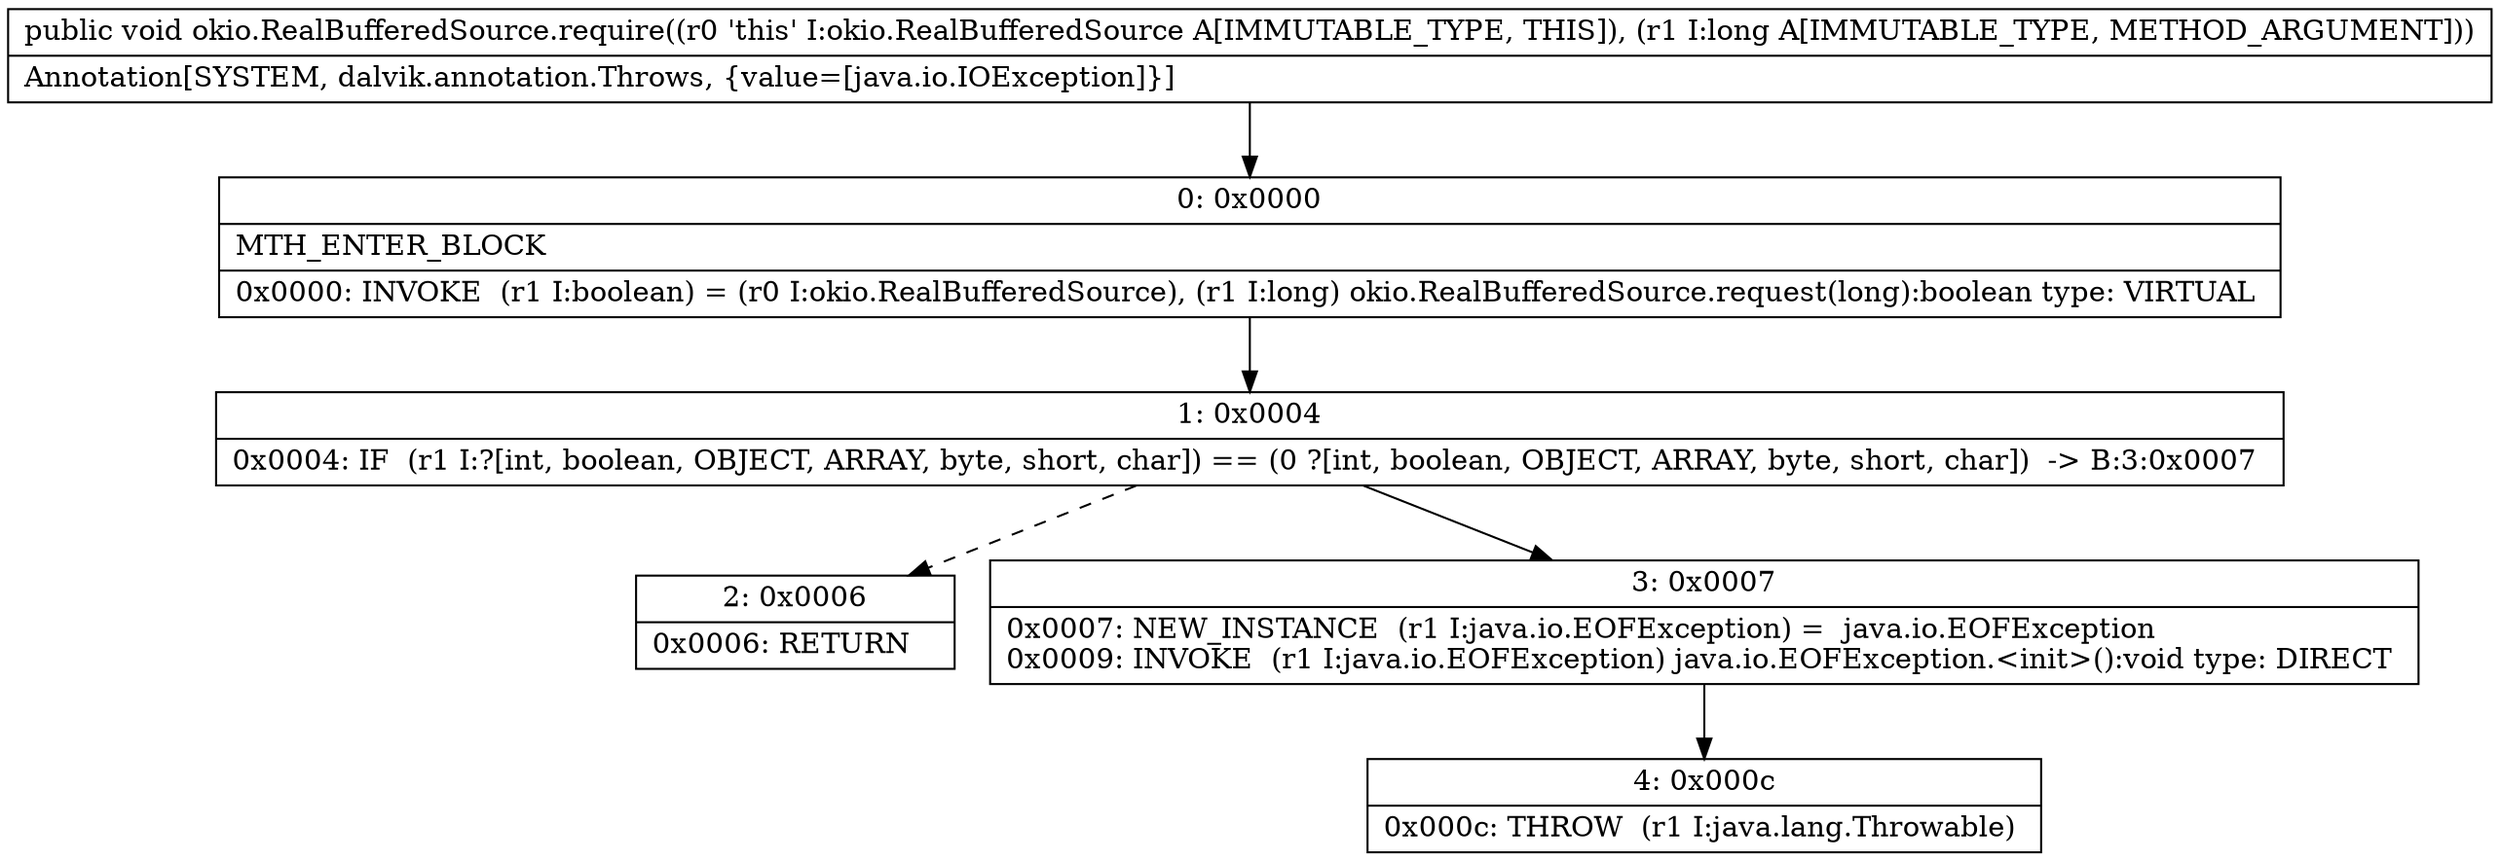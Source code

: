 digraph "CFG forokio.RealBufferedSource.require(J)V" {
Node_0 [shape=record,label="{0\:\ 0x0000|MTH_ENTER_BLOCK\l|0x0000: INVOKE  (r1 I:boolean) = (r0 I:okio.RealBufferedSource), (r1 I:long) okio.RealBufferedSource.request(long):boolean type: VIRTUAL \l}"];
Node_1 [shape=record,label="{1\:\ 0x0004|0x0004: IF  (r1 I:?[int, boolean, OBJECT, ARRAY, byte, short, char]) == (0 ?[int, boolean, OBJECT, ARRAY, byte, short, char])  \-\> B:3:0x0007 \l}"];
Node_2 [shape=record,label="{2\:\ 0x0006|0x0006: RETURN   \l}"];
Node_3 [shape=record,label="{3\:\ 0x0007|0x0007: NEW_INSTANCE  (r1 I:java.io.EOFException) =  java.io.EOFException \l0x0009: INVOKE  (r1 I:java.io.EOFException) java.io.EOFException.\<init\>():void type: DIRECT \l}"];
Node_4 [shape=record,label="{4\:\ 0x000c|0x000c: THROW  (r1 I:java.lang.Throwable) \l}"];
MethodNode[shape=record,label="{public void okio.RealBufferedSource.require((r0 'this' I:okio.RealBufferedSource A[IMMUTABLE_TYPE, THIS]), (r1 I:long A[IMMUTABLE_TYPE, METHOD_ARGUMENT]))  | Annotation[SYSTEM, dalvik.annotation.Throws, \{value=[java.io.IOException]\}]\l}"];
MethodNode -> Node_0;
Node_0 -> Node_1;
Node_1 -> Node_2[style=dashed];
Node_1 -> Node_3;
Node_3 -> Node_4;
}

